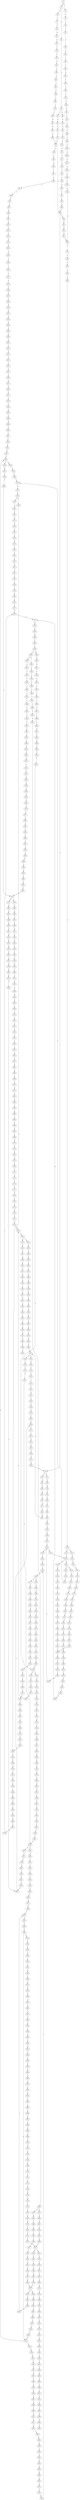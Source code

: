 strict digraph  {
	S0 -> S1 [ label = A ];
	S0 -> S2 [ label = G ];
	S1 -> S3 [ label = G ];
	S1 -> S4 [ label = A ];
	S2 -> S5 [ label = A ];
	S3 -> S6 [ label = C ];
	S4 -> S7 [ label = C ];
	S5 -> S8 [ label = C ];
	S6 -> S9 [ label = C ];
	S6 -> S10 [ label = G ];
	S7 -> S11 [ label = C ];
	S8 -> S12 [ label = C ];
	S9 -> S13 [ label = G ];
	S10 -> S14 [ label = G ];
	S11 -> S15 [ label = A ];
	S12 -> S16 [ label = G ];
	S13 -> S17 [ label = G ];
	S14 -> S18 [ label = G ];
	S15 -> S19 [ label = G ];
	S16 -> S20 [ label = G ];
	S17 -> S21 [ label = T ];
	S18 -> S22 [ label = T ];
	S19 -> S23 [ label = T ];
	S20 -> S24 [ label = T ];
	S21 -> S25 [ label = G ];
	S22 -> S26 [ label = G ];
	S23 -> S27 [ label = C ];
	S24 -> S28 [ label = C ];
	S25 -> S29 [ label = A ];
	S25 -> S30 [ label = G ];
	S26 -> S31 [ label = C ];
	S27 -> S32 [ label = G ];
	S28 -> S33 [ label = G ];
	S29 -> S34 [ label = C ];
	S30 -> S35 [ label = T ];
	S30 -> S36 [ label = A ];
	S31 -> S37 [ label = C ];
	S32 -> S38 [ label = C ];
	S33 -> S39 [ label = C ];
	S34 -> S40 [ label = G ];
	S35 -> S41 [ label = G ];
	S35 -> S42 [ label = T ];
	S36 -> S43 [ label = A ];
	S37 -> S44 [ label = G ];
	S38 -> S45 [ label = G ];
	S39 -> S46 [ label = G ];
	S40 -> S47 [ label = T ];
	S41 -> S48 [ label = G ];
	S42 -> S49 [ label = A ];
	S43 -> S50 [ label = G ];
	S44 -> S51 [ label = C ];
	S45 -> S52 [ label = C ];
	S46 -> S53 [ label = T ];
	S47 -> S54 [ label = G ];
	S48 -> S55 [ label = A ];
	S49 -> S56 [ label = G ];
	S50 -> S57 [ label = A ];
	S51 -> S58 [ label = C ];
	S52 -> S59 [ label = A ];
	S53 -> S60 [ label = A ];
	S54 -> S61 [ label = G ];
	S55 -> S62 [ label = A ];
	S56 -> S63 [ label = A ];
	S57 -> S64 [ label = A ];
	S58 -> S65 [ label = G ];
	S59 -> S66 [ label = G ];
	S60 -> S67 [ label = G ];
	S61 -> S68 [ label = G ];
	S62 -> S69 [ label = C ];
	S63 -> S70 [ label = A ];
	S64 -> S71 [ label = C ];
	S65 -> S72 [ label = G ];
	S66 -> S73 [ label = C ];
	S67 -> S74 [ label = C ];
	S68 -> S75 [ label = T ];
	S69 -> S76 [ label = C ];
	S70 -> S77 [ label = G ];
	S71 -> S78 [ label = G ];
	S72 -> S79 [ label = T ];
	S73 -> S80 [ label = C ];
	S74 -> S81 [ label = C ];
	S75 -> S82 [ label = A ];
	S76 -> S83 [ label = T ];
	S77 -> S84 [ label = G ];
	S78 -> S85 [ label = G ];
	S79 -> S86 [ label = G ];
	S80 -> S87 [ label = G ];
	S81 -> S88 [ label = G ];
	S82 -> S89 [ label = C ];
	S83 -> S90 [ label = C ];
	S84 -> S91 [ label = G ];
	S85 -> S92 [ label = C ];
	S86 -> S30 [ label = G ];
	S87 -> S93 [ label = G ];
	S88 -> S94 [ label = C ];
	S89 -> S95 [ label = T ];
	S90 -> S96 [ label = G ];
	S91 -> S97 [ label = G ];
	S92 -> S98 [ label = A ];
	S93 -> S99 [ label = T ];
	S94 -> S100 [ label = T ];
	S95 -> S101 [ label = A ];
	S96 -> S102 [ label = G ];
	S97 -> S103 [ label = T ];
	S97 -> S104 [ label = G ];
	S98 -> S105 [ label = C ];
	S99 -> S25 [ label = G ];
	S100 -> S106 [ label = G ];
	S101 -> S107 [ label = T ];
	S102 -> S108 [ label = C ];
	S103 -> S109 [ label = C ];
	S104 -> S110 [ label = T ];
	S105 -> S111 [ label = C ];
	S105 -> S112 [ label = T ];
	S106 -> S113 [ label = G ];
	S107 -> S114 [ label = T ];
	S108 -> S115 [ label = A ];
	S109 -> S116 [ label = T ];
	S110 -> S117 [ label = C ];
	S111 -> S118 [ label = G ];
	S112 -> S119 [ label = G ];
	S113 -> S120 [ label = A ];
	S114 -> S121 [ label = G ];
	S115 -> S122 [ label = C ];
	S116 -> S123 [ label = C ];
	S117 -> S124 [ label = C ];
	S118 -> S125 [ label = A ];
	S118 -> S126 [ label = G ];
	S119 -> S127 [ label = G ];
	S120 -> S128 [ label = A ];
	S121 -> S129 [ label = G ];
	S122 -> S130 [ label = G ];
	S122 -> S131 [ label = C ];
	S123 -> S132 [ label = T ];
	S124 -> S133 [ label = G ];
	S125 -> S134 [ label = G ];
	S125 -> S135 [ label = A ];
	S126 -> S136 [ label = G ];
	S127 -> S137 [ label = G ];
	S128 -> S138 [ label = G ];
	S129 -> S139 [ label = A ];
	S130 -> S140 [ label = C ];
	S131 -> S118 [ label = G ];
	S132 -> S141 [ label = C ];
	S133 -> S142 [ label = C ];
	S133 -> S143 [ label = T ];
	S134 -> S144 [ label = T ];
	S135 -> S145 [ label = T ];
	S136 -> S146 [ label = A ];
	S137 -> S147 [ label = A ];
	S138 -> S148 [ label = A ];
	S139 -> S149 [ label = A ];
	S140 -> S150 [ label = G ];
	S141 -> S151 [ label = G ];
	S142 -> S152 [ label = C ];
	S143 -> S153 [ label = C ];
	S144 -> S154 [ label = C ];
	S145 -> S155 [ label = G ];
	S146 -> S156 [ label = A ];
	S147 -> S157 [ label = A ];
	S148 -> S64 [ label = A ];
	S149 -> S158 [ label = C ];
	S150 -> S159 [ label = C ];
	S151 -> S160 [ label = T ];
	S152 -> S161 [ label = G ];
	S153 -> S162 [ label = G ];
	S154 -> S163 [ label = C ];
	S155 -> S164 [ label = T ];
	S156 -> S165 [ label = T ];
	S157 -> S166 [ label = C ];
	S158 -> S167 [ label = G ];
	S159 -> S168 [ label = G ];
	S160 -> S169 [ label = G ];
	S161 -> S170 [ label = G ];
	S162 -> S171 [ label = G ];
	S163 -> S172 [ label = A ];
	S164 -> S173 [ label = A ];
	S165 -> S174 [ label = T ];
	S166 -> S175 [ label = T ];
	S167 -> S176 [ label = G ];
	S168 -> S177 [ label = C ];
	S168 -> S178 [ label = G ];
	S169 -> S179 [ label = G ];
	S170 -> S180 [ label = A ];
	S171 -> S181 [ label = A ];
	S172 -> S182 [ label = G ];
	S173 -> S183 [ label = G ];
	S174 -> S184 [ label = G ];
	S175 -> S185 [ label = G ];
	S176 -> S186 [ label = T ];
	S177 -> S187 [ label = G ];
	S178 -> S188 [ label = C ];
	S179 -> S189 [ label = T ];
	S180 -> S190 [ label = A ];
	S181 -> S191 [ label = A ];
	S182 -> S192 [ label = T ];
	S182 -> S193 [ label = C ];
	S183 -> S194 [ label = T ];
	S184 -> S195 [ label = A ];
	S185 -> S196 [ label = G ];
	S186 -> S197 [ label = A ];
	S187 -> S198 [ label = T ];
	S188 -> S199 [ label = T ];
	S189 -> S200 [ label = A ];
	S190 -> S201 [ label = C ];
	S191 -> S202 [ label = C ];
	S192 -> S203 [ label = A ];
	S193 -> S204 [ label = T ];
	S194 -> S205 [ label = T ];
	S195 -> S206 [ label = A ];
	S196 -> S207 [ label = A ];
	S197 -> S208 [ label = C ];
	S198 -> S209 [ label = C ];
	S199 -> S210 [ label = G ];
	S200 -> S211 [ label = C ];
	S201 -> S212 [ label = T ];
	S202 -> S213 [ label = A ];
	S202 -> S214 [ label = T ];
	S203 -> S215 [ label = G ];
	S204 -> S216 [ label = T ];
	S205 -> S217 [ label = T ];
	S206 -> S218 [ label = C ];
	S207 -> S219 [ label = C ];
	S208 -> S220 [ label = G ];
	S209 -> S221 [ label = G ];
	S210 -> S222 [ label = G ];
	S211 -> S223 [ label = C ];
	S212 -> S224 [ label = G ];
	S213 -> S225 [ label = G ];
	S214 -> S226 [ label = A ];
	S215 -> S227 [ label = G ];
	S216 -> S228 [ label = C ];
	S217 -> S229 [ label = C ];
	S218 -> S230 [ label = C ];
	S219 -> S231 [ label = C ];
	S220 -> S232 [ label = A ];
	S221 -> S233 [ label = A ];
	S222 -> S234 [ label = A ];
	S223 -> S235 [ label = G ];
	S224 -> S236 [ label = C ];
	S225 -> S237 [ label = G ];
	S226 -> S238 [ label = C ];
	S227 -> S239 [ label = G ];
	S228 -> S240 [ label = A ];
	S229 -> S241 [ label = A ];
	S230 -> S242 [ label = C ];
	S231 -> S243 [ label = C ];
	S232 -> S244 [ label = A ];
	S233 -> S245 [ label = C ];
	S234 -> S246 [ label = A ];
	S235 -> S247 [ label = G ];
	S236 -> S248 [ label = A ];
	S237 -> S249 [ label = A ];
	S238 -> S250 [ label = A ];
	S239 -> S251 [ label = T ];
	S240 -> S252 [ label = C ];
	S241 -> S253 [ label = C ];
	S242 -> S254 [ label = G ];
	S243 -> S255 [ label = G ];
	S244 -> S256 [ label = G ];
	S245 -> S257 [ label = G ];
	S246 -> S258 [ label = T ];
	S247 -> S259 [ label = T ];
	S248 -> S260 [ label = A ];
	S249 -> S261 [ label = A ];
	S250 -> S262 [ label = A ];
	S251 -> S263 [ label = C ];
	S252 -> S264 [ label = G ];
	S253 -> S265 [ label = T ];
	S254 -> S266 [ label = T ];
	S255 -> S267 [ label = T ];
	S256 -> S268 [ label = A ];
	S257 -> S269 [ label = C ];
	S258 -> S270 [ label = G ];
	S259 -> S271 [ label = G ];
	S260 -> S272 [ label = C ];
	S261 -> S273 [ label = T ];
	S262 -> S274 [ label = C ];
	S263 -> S275 [ label = A ];
	S264 -> S276 [ label = C ];
	S265 -> S277 [ label = C ];
	S266 -> S278 [ label = C ];
	S267 -> S279 [ label = C ];
	S268 -> S280 [ label = A ];
	S269 -> S281 [ label = G ];
	S270 -> S282 [ label = G ];
	S271 -> S283 [ label = G ];
	S272 -> S284 [ label = C ];
	S273 -> S285 [ label = A ];
	S274 -> S286 [ label = G ];
	S275 -> S287 [ label = C ];
	S276 -> S288 [ label = C ];
	S277 -> S289 [ label = C ];
	S278 -> S290 [ label = T ];
	S279 -> S290 [ label = T ];
	S280 -> S291 [ label = G ];
	S281 -> S292 [ label = C ];
	S282 -> S293 [ label = G ];
	S283 -> S35 [ label = T ];
	S284 -> S294 [ label = A ];
	S285 -> S295 [ label = G ];
	S286 -> S296 [ label = A ];
	S287 -> S297 [ label = T ];
	S288 -> S298 [ label = C ];
	S289 -> S299 [ label = T ];
	S290 -> S300 [ label = C ];
	S291 -> S301 [ label = T ];
	S292 -> S302 [ label = C ];
	S293 -> S303 [ label = G ];
	S294 -> S304 [ label = G ];
	S295 -> S305 [ label = T ];
	S296 -> S306 [ label = A ];
	S297 -> S307 [ label = C ];
	S298 -> S308 [ label = T ];
	S299 -> S309 [ label = T ];
	S300 -> S310 [ label = G ];
	S301 -> S311 [ label = G ];
	S302 -> S312 [ label = T ];
	S303 -> S313 [ label = T ];
	S304 -> S314 [ label = A ];
	S305 -> S315 [ label = C ];
	S306 -> S316 [ label = A ];
	S307 -> S317 [ label = G ];
	S308 -> S318 [ label = T ];
	S309 -> S319 [ label = T ];
	S310 -> S320 [ label = G ];
	S311 -> S321 [ label = T ];
	S312 -> S322 [ label = C ];
	S313 -> S323 [ label = C ];
	S314 -> S324 [ label = A ];
	S315 -> S325 [ label = T ];
	S316 -> S326 [ label = A ];
	S317 -> S327 [ label = C ];
	S318 -> S328 [ label = C ];
	S319 -> S329 [ label = C ];
	S320 -> S330 [ label = C ];
	S321 -> S331 [ label = C ];
	S322 -> S332 [ label = G ];
	S323 -> S333 [ label = C ];
	S324 -> S334 [ label = C ];
	S325 -> S335 [ label = C ];
	S326 -> S336 [ label = C ];
	S327 -> S337 [ label = T ];
	S328 -> S338 [ label = A ];
	S329 -> S339 [ label = A ];
	S330 -> S340 [ label = A ];
	S331 -> S341 [ label = C ];
	S332 -> S342 [ label = G ];
	S333 -> S133 [ label = G ];
	S334 -> S343 [ label = A ];
	S335 -> S344 [ label = T ];
	S336 -> S345 [ label = A ];
	S337 -> S346 [ label = T ];
	S338 -> S347 [ label = T ];
	S339 -> S348 [ label = T ];
	S340 -> S122 [ label = C ];
	S341 -> S349 [ label = T ];
	S342 -> S350 [ label = G ];
	S343 -> S351 [ label = G ];
	S344 -> S352 [ label = C ];
	S345 -> S353 [ label = G ];
	S346 -> S354 [ label = C ];
	S347 -> S355 [ label = C ];
	S348 -> S356 [ label = C ];
	S349 -> S357 [ label = G ];
	S350 -> S358 [ label = C ];
	S351 -> S359 [ label = C ];
	S352 -> S360 [ label = T ];
	S353 -> S361 [ label = A ];
	S354 -> S362 [ label = A ];
	S355 -> S363 [ label = C ];
	S356 -> S364 [ label = C ];
	S357 -> S365 [ label = G ];
	S358 -> S366 [ label = T ];
	S359 -> S367 [ label = C ];
	S360 -> S368 [ label = G ];
	S361 -> S369 [ label = A ];
	S362 -> S370 [ label = T ];
	S363 -> S371 [ label = A ];
	S364 -> S371 [ label = A ];
	S365 -> S372 [ label = C ];
	S366 -> S373 [ label = C ];
	S367 -> S374 [ label = G ];
	S368 -> S375 [ label = A ];
	S369 -> S376 [ label = G ];
	S370 -> S377 [ label = C ];
	S371 -> S378 [ label = G ];
	S372 -> S379 [ label = C ];
	S373 -> S380 [ label = A ];
	S374 -> S381 [ label = T ];
	S375 -> S382 [ label = G ];
	S376 -> S383 [ label = G ];
	S377 -> S363 [ label = C ];
	S378 -> S384 [ label = A ];
	S379 -> S385 [ label = T ];
	S380 -> S386 [ label = C ];
	S381 -> S387 [ label = C ];
	S382 -> S388 [ label = T ];
	S383 -> S389 [ label = G ];
	S384 -> S390 [ label = A ];
	S385 -> S391 [ label = G ];
	S386 -> S392 [ label = G ];
	S387 -> S393 [ label = C ];
	S388 -> S394 [ label = A ];
	S389 -> S97 [ label = G ];
	S390 -> S395 [ label = C ];
	S391 -> S396 [ label = G ];
	S392 -> S397 [ label = T ];
	S393 -> S398 [ label = T ];
	S395 -> S399 [ label = C ];
	S396 -> S400 [ label = G ];
	S397 -> S401 [ label = C ];
	S398 -> S402 [ label = C ];
	S399 -> S403 [ label = A ];
	S399 -> S404 [ label = G ];
	S400 -> S405 [ label = T ];
	S401 -> S406 [ label = C ];
	S402 -> S407 [ label = T ];
	S403 -> S408 [ label = G ];
	S403 -> S409 [ label = C ];
	S404 -> S410 [ label = G ];
	S405 -> S411 [ label = C ];
	S406 -> S412 [ label = A ];
	S407 -> S413 [ label = T ];
	S407 -> S414 [ label = G ];
	S408 -> S415 [ label = A ];
	S409 -> S416 [ label = C ];
	S410 -> S417 [ label = A ];
	S411 -> S418 [ label = C ];
	S412 -> S419 [ label = G ];
	S413 -> S420 [ label = C ];
	S414 -> S421 [ label = T ];
	S415 -> S422 [ label = C ];
	S416 -> S423 [ label = A ];
	S417 -> S424 [ label = C ];
	S418 -> S425 [ label = C ];
	S419 -> S426 [ label = C ];
	S420 -> S427 [ label = T ];
	S421 -> S428 [ label = C ];
	S422 -> S429 [ label = T ];
	S423 -> S430 [ label = C ];
	S424 -> S431 [ label = G ];
	S425 -> S432 [ label = G ];
	S426 -> S204 [ label = T ];
	S427 -> S433 [ label = C ];
	S428 -> S434 [ label = G ];
	S429 -> S435 [ label = C ];
	S430 -> S436 [ label = C ];
	S431 -> S437 [ label = C ];
	S432 -> S438 [ label = A ];
	S433 -> S439 [ label = G ];
	S434 -> S440 [ label = T ];
	S435 -> S441 [ label = C ];
	S436 -> S442 [ label = C ];
	S437 -> S443 [ label = C ];
	S438 -> S444 [ label = G ];
	S438 -> S445 [ label = A ];
	S439 -> S446 [ label = G ];
	S440 -> S447 [ label = G ];
	S441 -> S448 [ label = C ];
	S442 -> S449 [ label = C ];
	S443 -> S450 [ label = C ];
	S444 -> S451 [ label = T ];
	S445 -> S452 [ label = G ];
	S446 -> S453 [ label = A ];
	S447 -> S454 [ label = G ];
	S448 -> S455 [ label = A ];
	S449 -> S456 [ label = T ];
	S450 -> S457 [ label = A ];
	S451 -> S458 [ label = C ];
	S452 -> S459 [ label = T ];
	S453 -> S460 [ label = G ];
	S454 -> S461 [ label = T ];
	S455 -> S462 [ label = T ];
	S456 -> S463 [ label = T ];
	S457 -> S464 [ label = T ];
	S458 -> S163 [ label = C ];
	S459 -> S465 [ label = C ];
	S460 -> S466 [ label = A ];
	S461 -> S200 [ label = A ];
	S462 -> S467 [ label = C ];
	S463 -> S468 [ label = C ];
	S464 -> S469 [ label = C ];
	S465 -> S470 [ label = G ];
	S466 -> S471 [ label = G ];
	S467 -> S472 [ label = T ];
	S468 -> S473 [ label = C ];
	S468 -> S474 [ label = G ];
	S469 -> S475 [ label = G ];
	S470 -> S476 [ label = C ];
	S470 -> S477 [ label = A ];
	S471 -> S478 [ label = G ];
	S472 -> S479 [ label = G ];
	S473 -> S480 [ label = T ];
	S474 -> S481 [ label = A ];
	S475 -> S482 [ label = T ];
	S476 -> S483 [ label = G ];
	S477 -> S484 [ label = G ];
	S478 -> S485 [ label = T ];
	S479 -> S486 [ label = C ];
	S480 -> S487 [ label = G ];
	S481 -> S488 [ label = T ];
	S482 -> S489 [ label = C ];
	S483 -> S490 [ label = G ];
	S484 -> S491 [ label = G ];
	S485 -> S492 [ label = C ];
	S486 -> S493 [ label = C ];
	S487 -> S494 [ label = T ];
	S488 -> S495 [ label = C ];
	S489 -> S496 [ label = C ];
	S490 -> S497 [ label = C ];
	S491 -> S498 [ label = T ];
	S492 -> S499 [ label = C ];
	S493 -> S500 [ label = A ];
	S494 -> S501 [ label = C ];
	S495 -> S502 [ label = G ];
	S496 -> S503 [ label = T ];
	S497 -> S504 [ label = T ];
	S498 -> S505 [ label = A ];
	S499 -> S506 [ label = C ];
	S500 -> S507 [ label = G ];
	S501 -> S508 [ label = C ];
	S502 -> S509 [ label = T ];
	S503 -> S510 [ label = C ];
	S504 -> S511 [ label = A ];
	S505 -> S512 [ label = T ];
	S506 -> S513 [ label = A ];
	S506 -> S514 [ label = G ];
	S507 -> S515 [ label = T ];
	S508 -> S516 [ label = T ];
	S509 -> S517 [ label = T ];
	S510 -> S407 [ label = T ];
	S511 -> S518 [ label = T ];
	S512 -> S519 [ label = A ];
	S513 -> S520 [ label = G ];
	S514 -> S521 [ label = G ];
	S514 -> S438 [ label = A ];
	S515 -> S522 [ label = C ];
	S516 -> S523 [ label = A ];
	S516 -> S524 [ label = T ];
	S517 -> S525 [ label = T ];
	S518 -> S526 [ label = A ];
	S519 -> S527 [ label = A ];
	S520 -> S528 [ label = A ];
	S521 -> S529 [ label = A ];
	S522 -> S530 [ label = G ];
	S523 -> S531 [ label = C ];
	S524 -> S532 [ label = G ];
	S525 -> S533 [ label = G ];
	S526 -> S534 [ label = G ];
	S527 -> S535 [ label = G ];
	S528 -> S536 [ label = G ];
	S529 -> S537 [ label = G ];
	S530 -> S538 [ label = T ];
	S531 -> S539 [ label = T ];
	S532 -> S540 [ label = T ];
	S533 -> S541 [ label = T ];
	S534 -> S542 [ label = T ];
	S535 -> S543 [ label = T ];
	S536 -> S544 [ label = C ];
	S537 -> S545 [ label = G ];
	S538 -> S546 [ label = A ];
	S539 -> S547 [ label = A ];
	S540 -> S548 [ label = A ];
	S541 -> S549 [ label = A ];
	S542 -> S550 [ label = A ];
	S543 -> S551 [ label = C ];
	S544 -> S552 [ label = C ];
	S545 -> S553 [ label = C ];
	S546 -> S554 [ label = A ];
	S547 -> S555 [ label = C ];
	S548 -> S556 [ label = G ];
	S549 -> S557 [ label = G ];
	S550 -> S558 [ label = G ];
	S551 -> S559 [ label = G ];
	S552 -> S560 [ label = A ];
	S553 -> S561 [ label = G ];
	S554 -> S562 [ label = G ];
	S555 -> S563 [ label = C ];
	S556 -> S564 [ label = G ];
	S557 -> S565 [ label = G ];
	S558 -> S566 [ label = C ];
	S559 -> S567 [ label = T ];
	S560 -> S568 [ label = C ];
	S561 -> S569 [ label = T ];
	S562 -> S570 [ label = A ];
	S563 -> S571 [ label = A ];
	S564 -> S572 [ label = A ];
	S565 -> S572 [ label = A ];
	S566 -> S573 [ label = C ];
	S567 -> S574 [ label = G ];
	S568 -> S575 [ label = G ];
	S569 -> S576 [ label = G ];
	S570 -> S577 [ label = C ];
	S571 -> S578 [ label = G ];
	S572 -> S579 [ label = G ];
	S572 -> S580 [ label = A ];
	S573 -> S581 [ label = G ];
	S574 -> S582 [ label = G ];
	S575 -> S583 [ label = G ];
	S576 -> S584 [ label = G ];
	S577 -> S585 [ label = G ];
	S578 -> S586 [ label = G ];
	S579 -> S587 [ label = A ];
	S580 -> S588 [ label = A ];
	S581 -> S589 [ label = A ];
	S582 -> S461 [ label = T ];
	S583 -> S590 [ label = T ];
	S584 -> S591 [ label = T ];
	S585 -> S592 [ label = G ];
	S586 -> S593 [ label = A ];
	S587 -> S594 [ label = G ];
	S588 -> S595 [ label = G ];
	S589 -> S596 [ label = A ];
	S590 -> S597 [ label = T ];
	S591 -> S598 [ label = A ];
	S592 -> S599 [ label = C ];
	S593 -> S600 [ label = G ];
	S594 -> S601 [ label = G ];
	S595 -> S602 [ label = G ];
	S596 -> S603 [ label = A ];
	S597 -> S604 [ label = A ];
	S598 -> S605 [ label = T ];
	S599 -> S606 [ label = T ];
	S600 -> S607 [ label = A ];
	S601 -> S485 [ label = T ];
	S602 -> S608 [ label = T ];
	S603 -> S609 [ label = C ];
	S604 -> S610 [ label = C ];
	S605 -> S611 [ label = G ];
	S606 -> S612 [ label = C ];
	S607 -> S613 [ label = G ];
	S608 -> S614 [ label = C ];
	S609 -> S615 [ label = C ];
	S610 -> S616 [ label = T ];
	S611 -> S617 [ label = A ];
	S612 -> S618 [ label = T ];
	S613 -> S619 [ label = T ];
	S614 -> S620 [ label = C ];
	S615 -> S621 [ label = C ];
	S616 -> S622 [ label = G ];
	S617 -> S623 [ label = G ];
	S618 -> S624 [ label = C ];
	S619 -> S625 [ label = C ];
	S620 -> S626 [ label = C ];
	S621 -> S627 [ label = C ];
	S622 -> S628 [ label = C ];
	S623 -> S629 [ label = C ];
	S624 -> S630 [ label = G ];
	S625 -> S631 [ label = A ];
	S626 -> S514 [ label = G ];
	S627 -> S632 [ label = G ];
	S628 -> S633 [ label = A ];
	S629 -> S634 [ label = G ];
	S630 -> S635 [ label = A ];
	S631 -> S636 [ label = G ];
	S632 -> S637 [ label = A ];
	S633 -> S638 [ label = G ];
	S634 -> S639 [ label = G ];
	S635 -> S640 [ label = A ];
	S636 -> S641 [ label = G ];
	S637 -> S642 [ label = C ];
	S638 -> S643 [ label = A ];
	S639 -> S644 [ label = T ];
	S640 -> S645 [ label = G ];
	S641 -> S646 [ label = A ];
	S642 -> S647 [ label = T ];
	S643 -> S648 [ label = C ];
	S644 -> S649 [ label = C ];
	S645 -> S650 [ label = T ];
	S646 -> S651 [ label = C ];
	S647 -> S652 [ label = A ];
	S648 -> S653 [ label = G ];
	S649 -> S654 [ label = G ];
	S650 -> S655 [ label = C ];
	S651 -> S656 [ label = C ];
	S652 -> S657 [ label = G ];
	S653 -> S658 [ label = G ];
	S654 -> S659 [ label = C ];
	S655 -> S470 [ label = G ];
	S656 -> S660 [ label = A ];
	S657 -> S661 [ label = A ];
	S658 -> S662 [ label = A ];
	S659 -> S663 [ label = A ];
	S660 -> S664 [ label = G ];
	S661 -> S665 [ label = A ];
	S662 -> S666 [ label = C ];
	S663 -> S667 [ label = C ];
	S664 -> S668 [ label = T ];
	S665 -> S669 [ label = T ];
	S666 -> S670 [ label = A ];
	S667 -> S671 [ label = G ];
	S668 -> S672 [ label = C ];
	S669 -> S673 [ label = C ];
	S670 -> S674 [ label = C ];
	S671 -> S675 [ label = C ];
	S672 -> S676 [ label = T ];
	S673 -> S677 [ label = G ];
	S674 -> S678 [ label = A ];
	S675 -> S679 [ label = G ];
	S676 -> S680 [ label = C ];
	S677 -> S681 [ label = G ];
	S678 -> S682 [ label = C ];
	S679 -> S159 [ label = C ];
	S680 -> S683 [ label = T ];
	S681 -> S684 [ label = G ];
	S682 -> S685 [ label = C ];
	S683 -> S686 [ label = G ];
	S684 -> S687 [ label = T ];
	S685 -> S688 [ label = T ];
	S686 -> S689 [ label = T ];
	S687 -> S690 [ label = A ];
	S688 -> S691 [ label = C ];
	S689 -> S692 [ label = A ];
	S690 -> S693 [ label = T ];
	S691 -> S694 [ label = T ];
	S693 -> S695 [ label = C ];
	S694 -> S696 [ label = A ];
	S695 -> S697 [ label = C ];
	S696 -> S698 [ label = G ];
	S697 -> S699 [ label = C ];
	S698 -> S700 [ label = A ];
	S699 -> S701 [ label = G ];
	S700 -> S702 [ label = A ];
	S701 -> S703 [ label = A ];
	S702 -> S704 [ label = C ];
	S703 -> S705 [ label = A ];
	S704 -> S706 [ label = G ];
	S705 -> S707 [ label = A ];
	S706 -> S708 [ label = A ];
	S707 -> S709 [ label = G ];
	S708 -> S710 [ label = G ];
	S709 -> S711 [ label = T ];
	S710 -> S712 [ label = G ];
	S711 -> S713 [ label = G ];
	S712 -> S714 [ label = T ];
	S713 -> S715 [ label = T ];
	S714 -> S716 [ label = G ];
	S715 -> S717 [ label = C ];
	S716 -> S718 [ label = T ];
	S717 -> S719 [ label = G ];
	S718 -> S720 [ label = C ];
	S719 -> S721 [ label = T ];
	S720 -> S722 [ label = C ];
	S721 -> S723 [ label = C ];
	S722 -> S724 [ label = C ];
	S723 -> S725 [ label = G ];
	S724 -> S726 [ label = T ];
	S725 -> S727 [ label = G ];
	S726 -> S728 [ label = G ];
	S727 -> S729 [ label = A ];
	S728 -> S730 [ label = T ];
	S729 -> S191 [ label = A ];
	S730 -> S731 [ label = C ];
	S731 -> S732 [ label = C ];
	S732 -> S516 [ label = T ];
}
